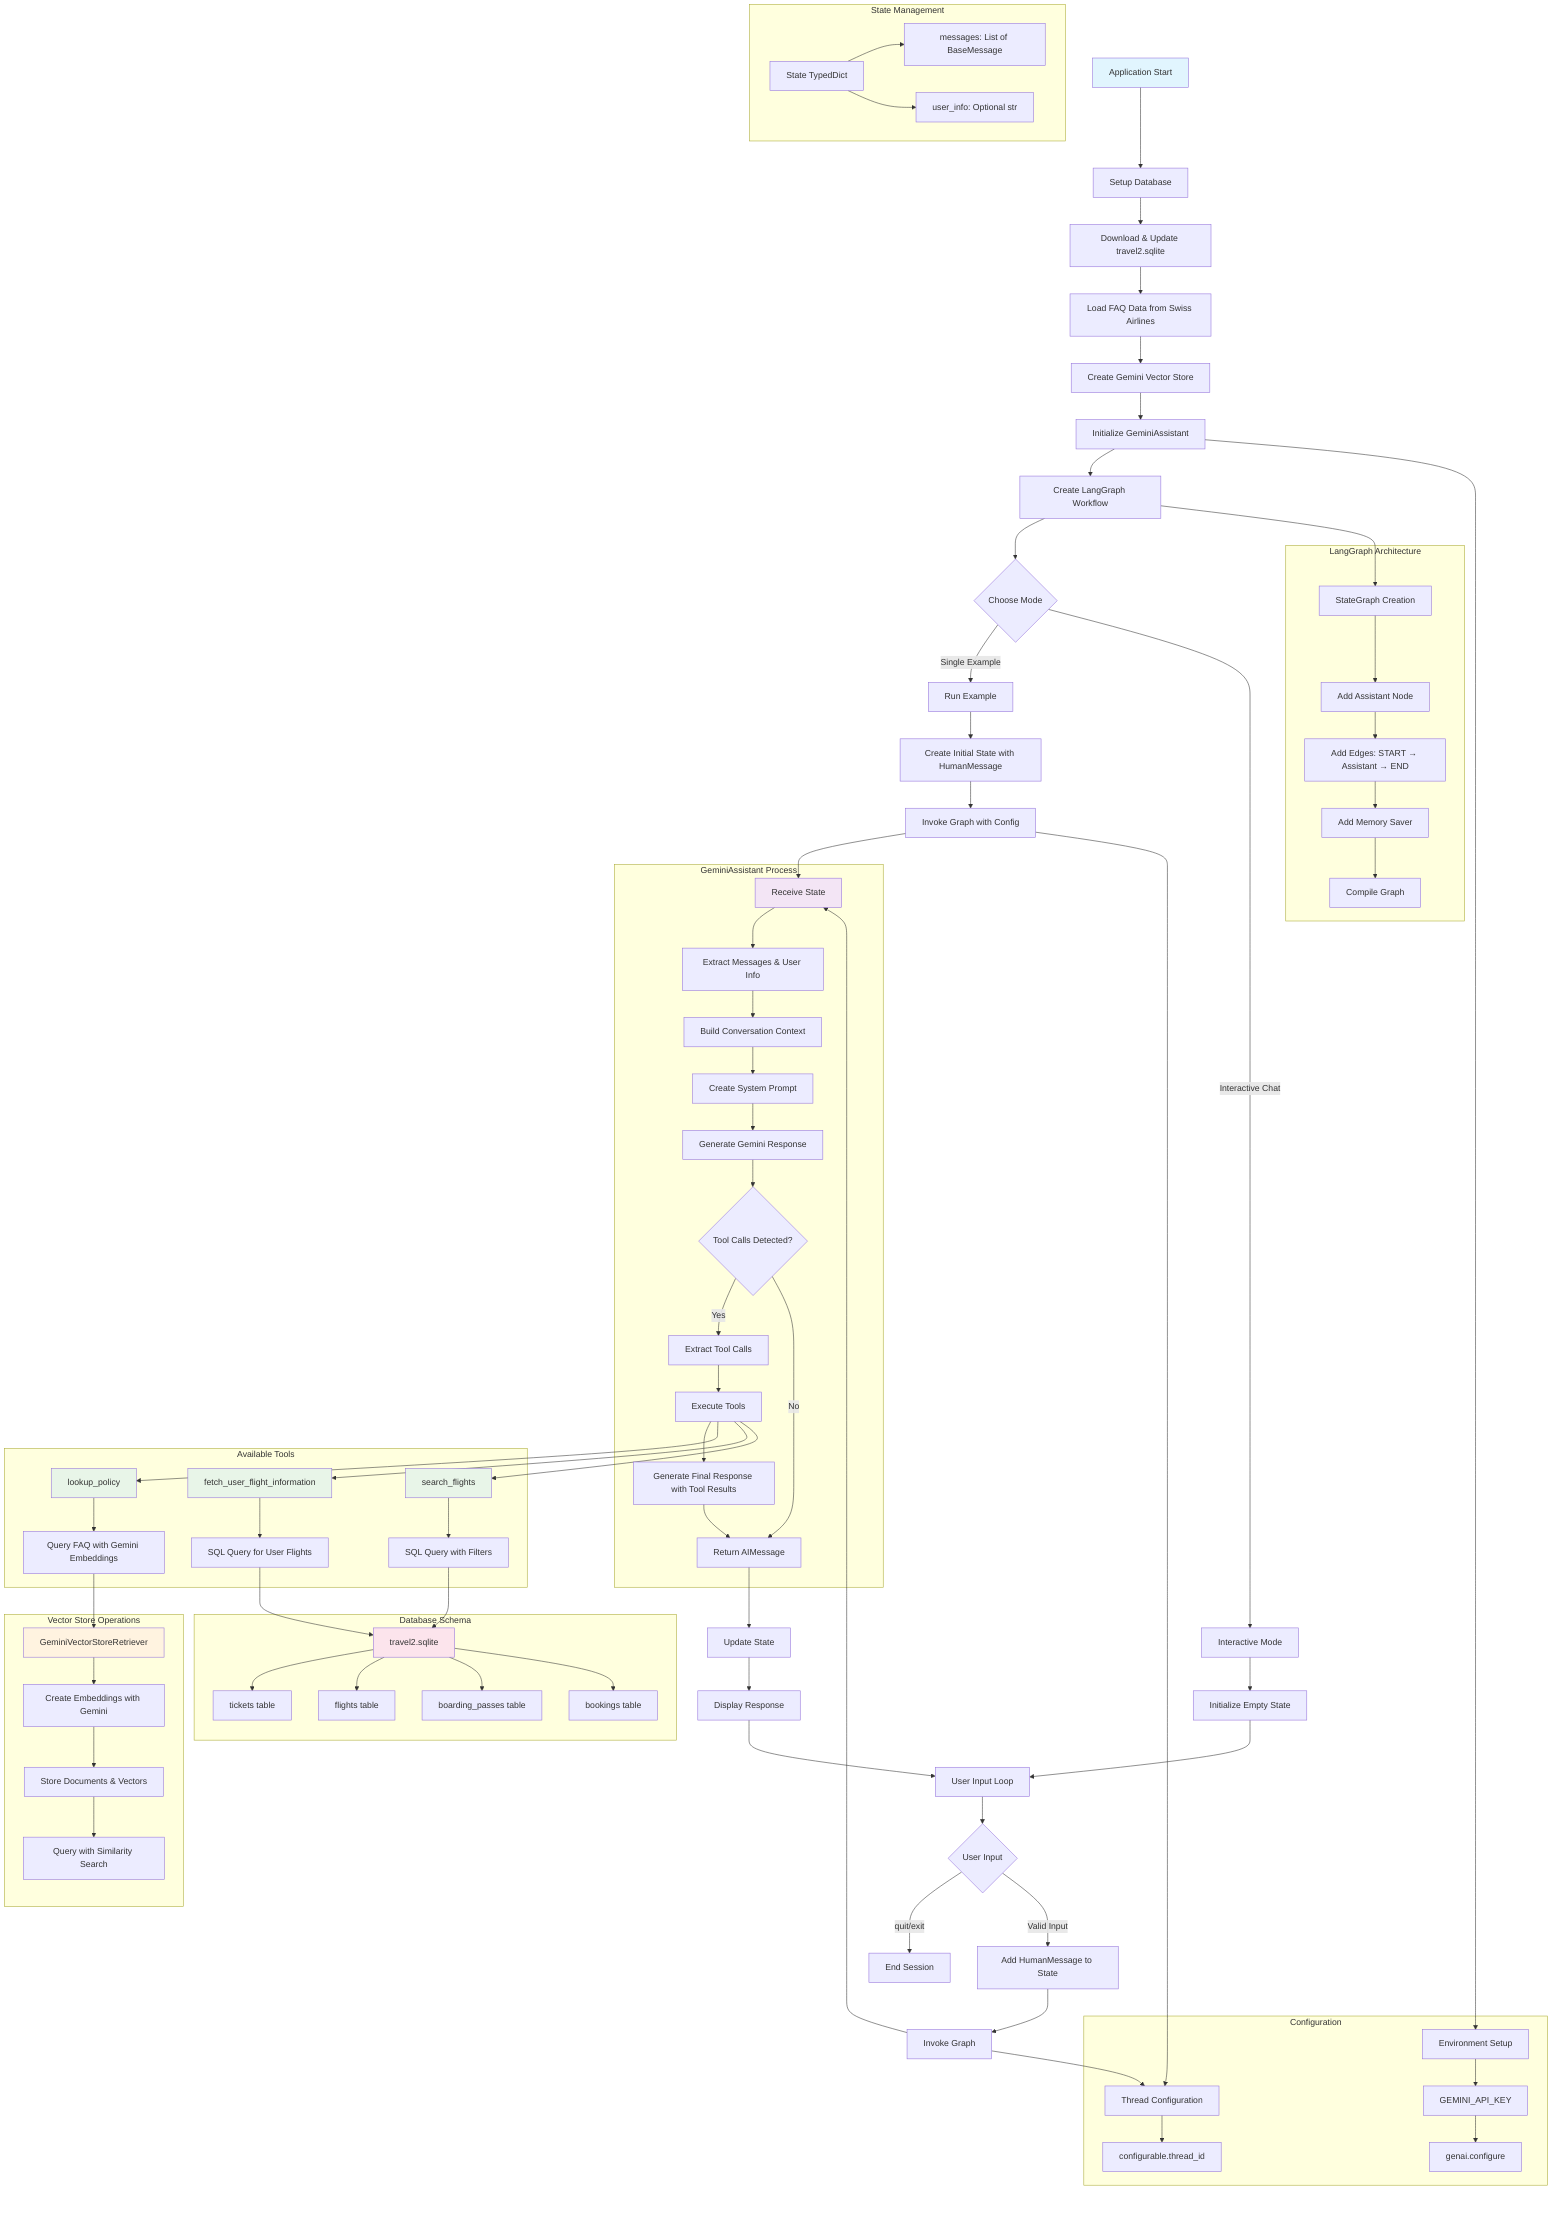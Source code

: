 graph TD
    A[Application Start] --> B[Setup Database]
    B --> C[Download & Update travel2.sqlite]
    C --> D[Load FAQ Data from Swiss Airlines]
    D --> E[Create Gemini Vector Store]
    E --> F[Initialize GeminiAssistant]
    F --> G[Create LangGraph Workflow]
    
    G --> H{Choose Mode}
    H -->|Single Example| I[Run Example]
    H -->|Interactive Chat| J[Interactive Mode]
    
    subgraph "LangGraph Architecture"
        K[StateGraph Creation]
        K --> L[Add Assistant Node]
        L --> M[Add Edges: START → Assistant → END]
        M --> N[Add Memory Saver]
        N --> O[Compile Graph]
    end
    
    G --> K
    
    subgraph "State Management"
        P[State TypedDict]
        P --> Q[messages: List of BaseMessage]
        P --> R[user_info: Optional str]
    end
    
    subgraph "GeminiAssistant Process"
        S[Receive State] --> T[Extract Messages & User Info]
        T --> U[Build Conversation Context]
        U --> V[Create System Prompt]
        V --> W[Generate Gemini Response]
        W --> X{Tool Calls Detected?}
        
        X -->|Yes| Y[Extract Tool Calls]
        Y --> Z[Execute Tools]
        Z --> AA[Generate Final Response with Tool Results]
        AA --> BB[Return AIMessage]
        
        X -->|No| BB[Return AIMessage]
    end
    
    subgraph "Available Tools"
        CC[lookup_policy]
        CC --> DD[Query FAQ with Gemini Embeddings]
        
        EE[fetch_user_flight_information]
        EE --> FF[SQL Query for User Flights]
        
        GG[search_flights]
        GG --> HH[SQL Query with Filters]
    end
    
    subgraph "Vector Store Operations"
        II[GeminiVectorStoreRetriever]
        II --> JJ[Create Embeddings with Gemini]
        JJ --> KK[Store Documents & Vectors]
        KK --> LL[Query with Similarity Search]
    end
    
    I --> MM[Create Initial State with HumanMessage]
    MM --> NN[Invoke Graph with Config]
    NN --> S
    
    J --> OO[Initialize Empty State]
    OO --> PP[User Input Loop]
    PP --> QQ{User Input}
    QQ -->|quit/exit| RR[End Session]
    QQ -->|Valid Input| SS[Add HumanMessage to State]
    SS --> TT[Invoke Graph]
    TT --> S
    BB --> UU[Update State]
    UU --> VV[Display Response]
    VV --> PP
    
    Z --> CC
    Z --> EE  
    Z --> GG
    
    DD --> II
    
    subgraph "Database Schema"
        WW[travel2.sqlite]
        WW --> XX[tickets table]
        WW --> YY[flights table] 
        WW --> ZZ[boarding_passes table]
        WW --> AAA[bookings table]
    end
    
    FF --> WW
    HH --> WW
    
    subgraph "Configuration"
        BBB[Environment Setup]
        BBB --> CCC[GEMINI_API_KEY]
        CCC --> DDD[genai.configure]
        
        EEE[Thread Configuration]
        EEE --> FFF[configurable.thread_id]
    end
    
    F --> BBB
    NN --> EEE
    TT --> EEE
    
    style A fill:#e1f5fe
    style S fill:#f3e5f5
    style CC fill:#e8f5e8
    style EE fill:#e8f5e8
    style GG fill:#e8f5e8
    style II fill:#fff3e0
    style WW fill:#fce4ec